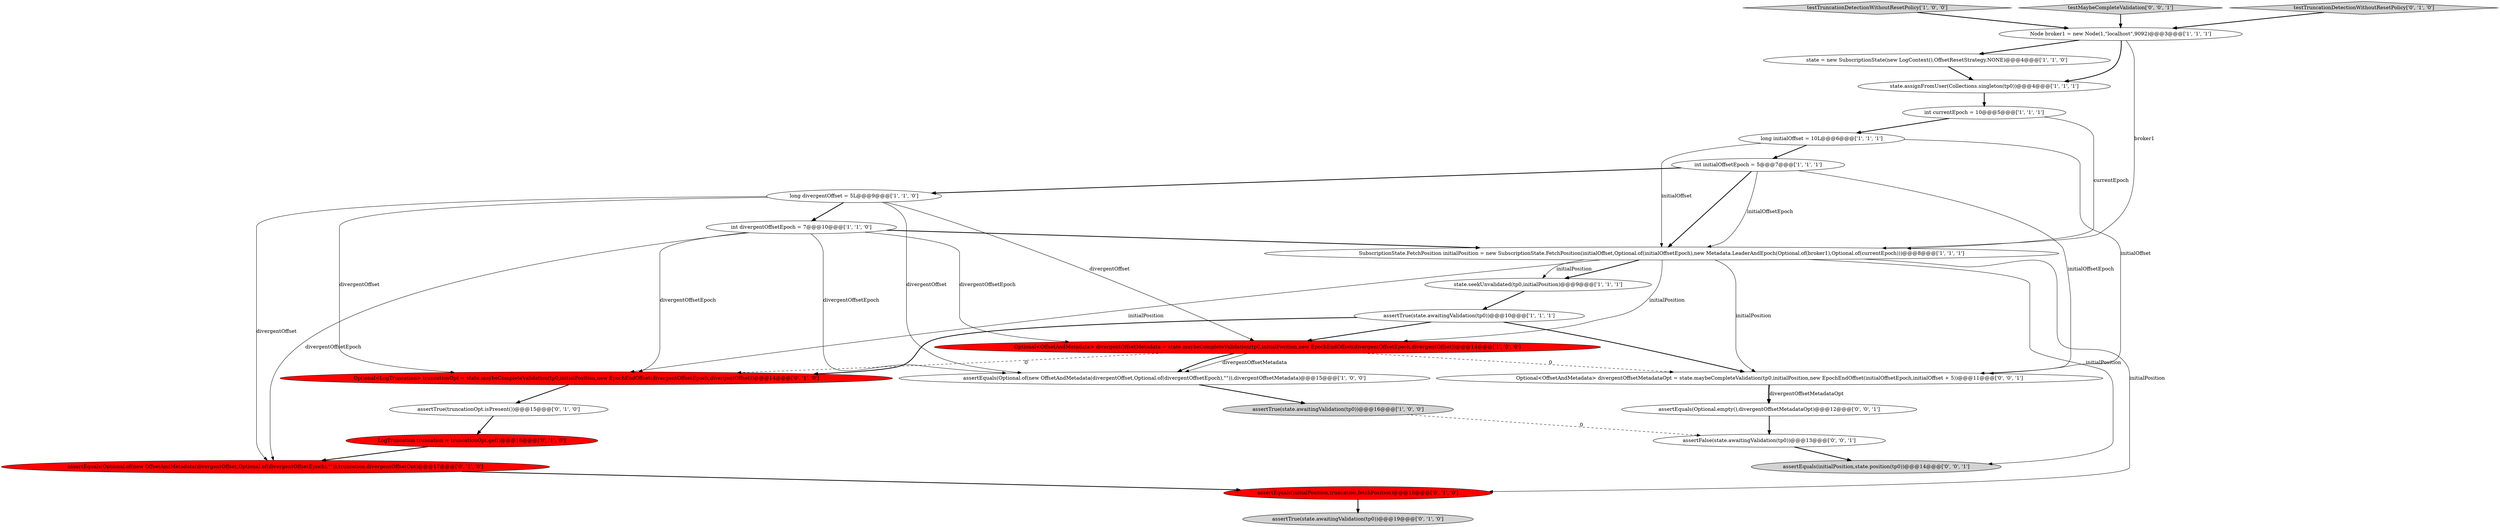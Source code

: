 digraph {
2 [style = filled, label = "state = new SubscriptionState(new LogContext(),OffsetResetStrategy.NONE)@@@4@@@['1', '1', '0']", fillcolor = white, shape = ellipse image = "AAA0AAABBB1BBB"];
1 [style = filled, label = "assertTrue(state.awaitingValidation(tp0))@@@10@@@['1', '1', '1']", fillcolor = white, shape = ellipse image = "AAA0AAABBB1BBB"];
17 [style = filled, label = "assertTrue(truncationOpt.isPresent())@@@15@@@['0', '1', '0']", fillcolor = white, shape = ellipse image = "AAA0AAABBB2BBB"];
3 [style = filled, label = "testTruncationDetectionWithoutResetPolicy['1', '0', '0']", fillcolor = lightgray, shape = diamond image = "AAA0AAABBB1BBB"];
16 [style = filled, label = "assertTrue(state.awaitingValidation(tp0))@@@19@@@['0', '1', '0']", fillcolor = lightgray, shape = ellipse image = "AAA0AAABBB2BBB"];
26 [style = filled, label = "Optional<OffsetAndMetadata> divergentOffsetMetadataOpt = state.maybeCompleteValidation(tp0,initialPosition,new EpochEndOffset(initialOffsetEpoch,initialOffset + 5))@@@11@@@['0', '0', '1']", fillcolor = white, shape = ellipse image = "AAA0AAABBB3BBB"];
24 [style = filled, label = "testMaybeCompleteValidation['0', '0', '1']", fillcolor = lightgray, shape = diamond image = "AAA0AAABBB3BBB"];
6 [style = filled, label = "state.seekUnvalidated(tp0,initialPosition)@@@9@@@['1', '1', '1']", fillcolor = white, shape = ellipse image = "AAA0AAABBB1BBB"];
9 [style = filled, label = "SubscriptionState.FetchPosition initialPosition = new SubscriptionState.FetchPosition(initialOffset,Optional.of(initialOffsetEpoch),new Metadata.LeaderAndEpoch(Optional.of(broker1),Optional.of(currentEpoch)))@@@8@@@['1', '1', '1']", fillcolor = white, shape = ellipse image = "AAA0AAABBB1BBB"];
22 [style = filled, label = "assertEquals(Optional.empty(),divergentOffsetMetadataOpt)@@@12@@@['0', '0', '1']", fillcolor = white, shape = ellipse image = "AAA0AAABBB3BBB"];
11 [style = filled, label = "int divergentOffsetEpoch = 7@@@10@@@['1', '1', '0']", fillcolor = white, shape = ellipse image = "AAA0AAABBB1BBB"];
7 [style = filled, label = "assertEquals(Optional.of(new OffsetAndMetadata(divergentOffset,Optional.of(divergentOffsetEpoch),\"\")),divergentOffsetMetadata)@@@15@@@['1', '0', '0']", fillcolor = white, shape = ellipse image = "AAA0AAABBB1BBB"];
20 [style = filled, label = "Optional<LogTruncation> truncationOpt = state.maybeCompleteValidation(tp0,initialPosition,new EpochEndOffset(divergentOffsetEpoch,divergentOffset))@@@14@@@['0', '1', '0']", fillcolor = red, shape = ellipse image = "AAA1AAABBB2BBB"];
19 [style = filled, label = "LogTruncation truncation = truncationOpt.get()@@@16@@@['0', '1', '0']", fillcolor = red, shape = ellipse image = "AAA1AAABBB2BBB"];
14 [style = filled, label = "state.assignFromUser(Collections.singleton(tp0))@@@4@@@['1', '1', '1']", fillcolor = white, shape = ellipse image = "AAA0AAABBB1BBB"];
12 [style = filled, label = "long initialOffset = 10L@@@6@@@['1', '1', '1']", fillcolor = white, shape = ellipse image = "AAA0AAABBB1BBB"];
15 [style = filled, label = "testTruncationDetectionWithoutResetPolicy['0', '1', '0']", fillcolor = lightgray, shape = diamond image = "AAA0AAABBB2BBB"];
21 [style = filled, label = "assertEquals(Optional.of(new OffsetAndMetadata(divergentOffset,Optional.of(divergentOffsetEpoch),\"\")),truncation.divergentOffsetOpt)@@@17@@@['0', '1', '0']", fillcolor = red, shape = ellipse image = "AAA1AAABBB2BBB"];
4 [style = filled, label = "assertTrue(state.awaitingValidation(tp0))@@@16@@@['1', '0', '0']", fillcolor = lightgray, shape = ellipse image = "AAA0AAABBB1BBB"];
5 [style = filled, label = "int currentEpoch = 10@@@5@@@['1', '1', '1']", fillcolor = white, shape = ellipse image = "AAA0AAABBB1BBB"];
23 [style = filled, label = "assertFalse(state.awaitingValidation(tp0))@@@13@@@['0', '0', '1']", fillcolor = white, shape = ellipse image = "AAA0AAABBB3BBB"];
0 [style = filled, label = "Node broker1 = new Node(1,\"localhost\",9092)@@@3@@@['1', '1', '1']", fillcolor = white, shape = ellipse image = "AAA0AAABBB1BBB"];
25 [style = filled, label = "assertEquals(initialPosition,state.position(tp0))@@@14@@@['0', '0', '1']", fillcolor = lightgray, shape = ellipse image = "AAA0AAABBB3BBB"];
18 [style = filled, label = "assertEquals(initialPosition,truncation.fetchPosition)@@@18@@@['0', '1', '0']", fillcolor = red, shape = ellipse image = "AAA1AAABBB2BBB"];
10 [style = filled, label = "int initialOffsetEpoch = 5@@@7@@@['1', '1', '1']", fillcolor = white, shape = ellipse image = "AAA0AAABBB1BBB"];
13 [style = filled, label = "long divergentOffset = 5L@@@9@@@['1', '1', '0']", fillcolor = white, shape = ellipse image = "AAA0AAABBB1BBB"];
8 [style = filled, label = "Optional<OffsetAndMetadata> divergentOffsetMetadata = state.maybeCompleteValidation(tp0,initialPosition,new EpochEndOffset(divergentOffsetEpoch,divergentOffset))@@@14@@@['1', '0', '0']", fillcolor = red, shape = ellipse image = "AAA1AAABBB1BBB"];
8->7 [style = solid, label="divergentOffsetMetadata"];
23->25 [style = bold, label=""];
20->17 [style = bold, label=""];
9->18 [style = solid, label="initialPosition"];
1->8 [style = bold, label=""];
11->21 [style = solid, label="divergentOffsetEpoch"];
24->0 [style = bold, label=""];
11->8 [style = solid, label="divergentOffsetEpoch"];
0->2 [style = bold, label=""];
8->20 [style = dashed, label="0"];
1->20 [style = bold, label=""];
26->22 [style = solid, label="divergentOffsetMetadataOpt"];
10->26 [style = solid, label="initialOffsetEpoch"];
7->4 [style = bold, label=""];
11->20 [style = solid, label="divergentOffsetEpoch"];
1->26 [style = bold, label=""];
11->9 [style = bold, label=""];
13->11 [style = bold, label=""];
22->23 [style = bold, label=""];
17->19 [style = bold, label=""];
21->18 [style = bold, label=""];
13->8 [style = solid, label="divergentOffset"];
3->0 [style = bold, label=""];
8->7 [style = bold, label=""];
9->6 [style = bold, label=""];
26->22 [style = bold, label=""];
9->6 [style = solid, label="initialPosition"];
9->20 [style = solid, label="initialPosition"];
6->1 [style = bold, label=""];
12->9 [style = solid, label="initialOffset"];
0->14 [style = bold, label=""];
12->10 [style = bold, label=""];
12->26 [style = solid, label="initialOffset"];
10->13 [style = bold, label=""];
5->12 [style = bold, label=""];
13->21 [style = solid, label="divergentOffset"];
10->9 [style = solid, label="initialOffsetEpoch"];
15->0 [style = bold, label=""];
9->26 [style = solid, label="initialPosition"];
2->14 [style = bold, label=""];
9->8 [style = solid, label="initialPosition"];
9->25 [style = solid, label="initialPosition"];
13->20 [style = solid, label="divergentOffset"];
0->9 [style = solid, label="broker1"];
19->21 [style = bold, label=""];
10->9 [style = bold, label=""];
11->7 [style = solid, label="divergentOffsetEpoch"];
13->7 [style = solid, label="divergentOffset"];
4->23 [style = dashed, label="0"];
5->9 [style = solid, label="currentEpoch"];
14->5 [style = bold, label=""];
8->26 [style = dashed, label="0"];
18->16 [style = bold, label=""];
}
